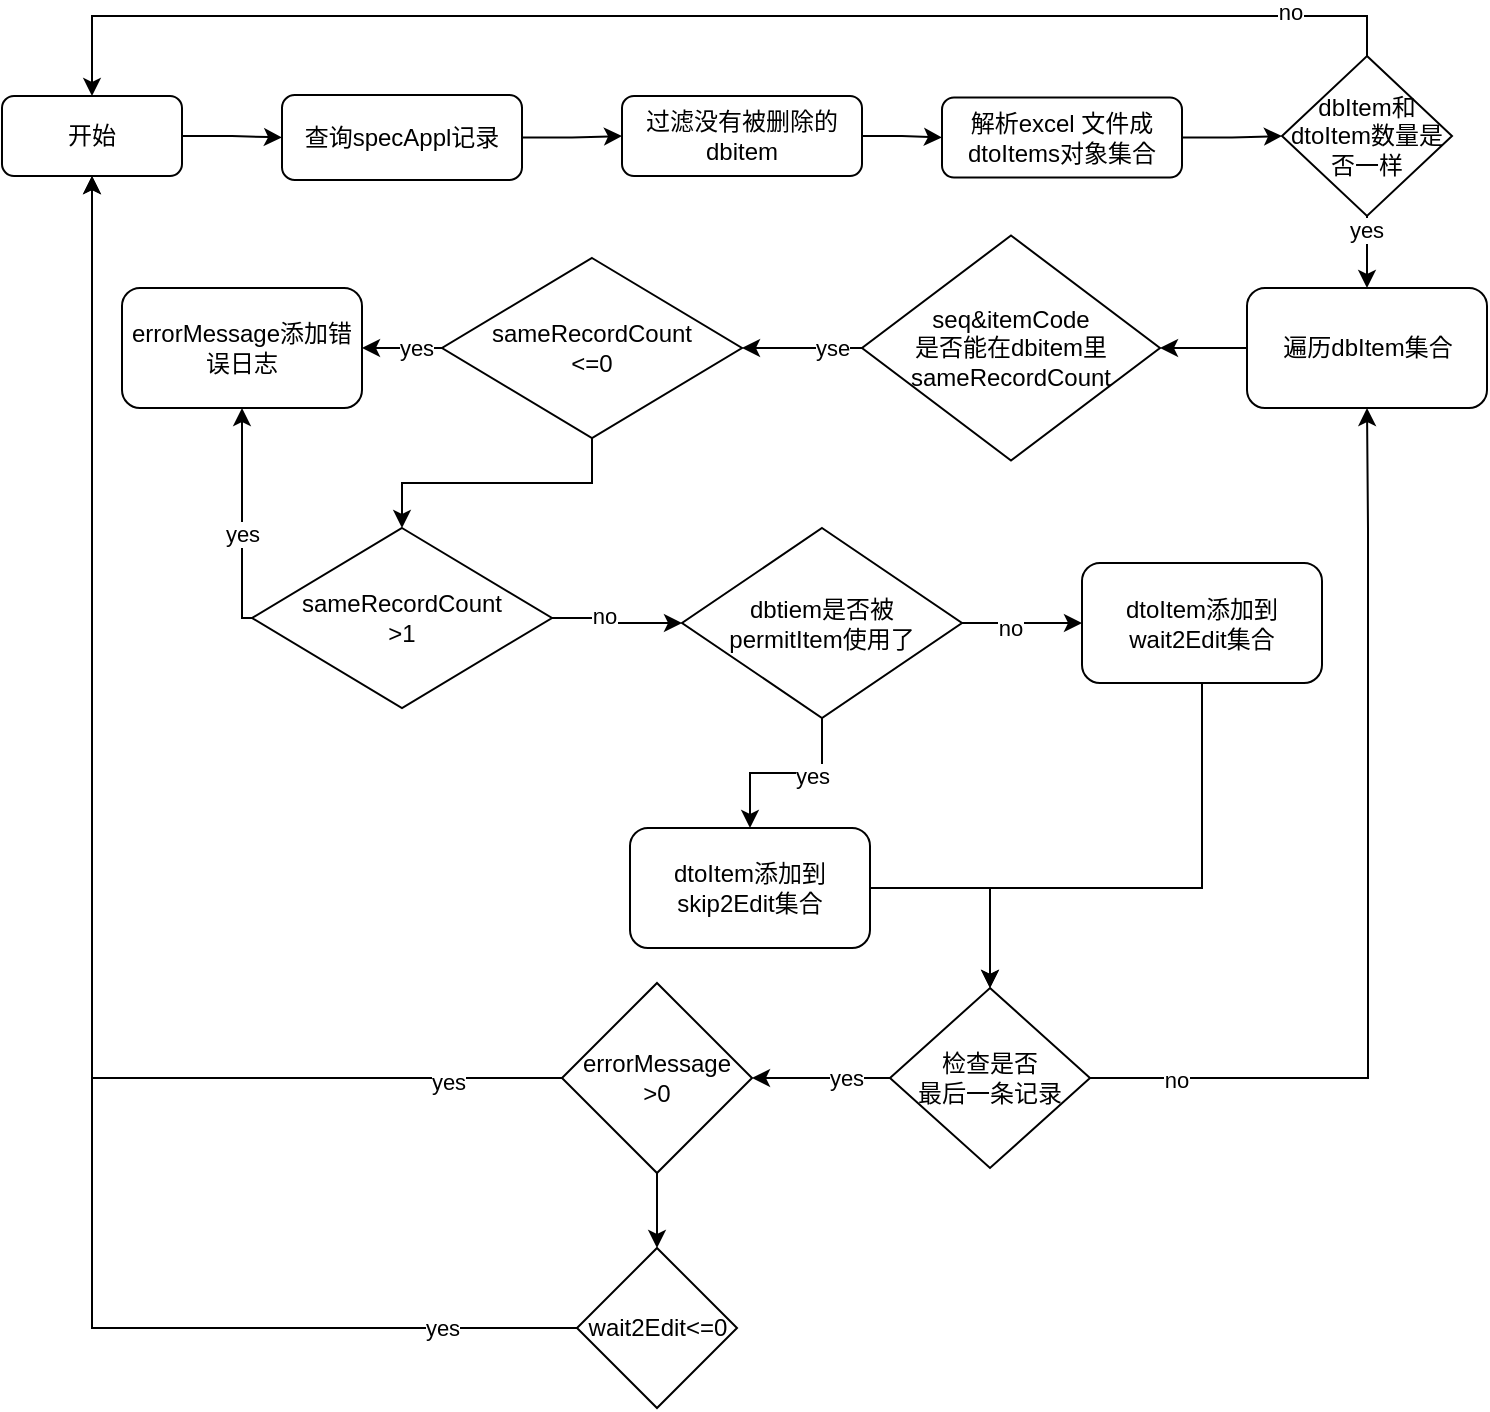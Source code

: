<mxfile version="20.4.0" type="github">
  <diagram id="C5RBs43oDa-KdzZeNtuy" name="Page-1">
    <mxGraphModel dx="1422" dy="780" grid="1" gridSize="10" guides="1" tooltips="1" connect="1" arrows="1" fold="1" page="1" pageScale="1" pageWidth="827" pageHeight="1169" math="0" shadow="0">
      <root>
        <mxCell id="WIyWlLk6GJQsqaUBKTNV-0" />
        <mxCell id="WIyWlLk6GJQsqaUBKTNV-1" parent="WIyWlLk6GJQsqaUBKTNV-0" />
        <mxCell id="RgUNQmBHwqO6JFGZNGBy-1" value="" style="edgeStyle=orthogonalEdgeStyle;rounded=0;orthogonalLoop=1;jettySize=auto;html=1;" edge="1" parent="WIyWlLk6GJQsqaUBKTNV-1" source="WIyWlLk6GJQsqaUBKTNV-3" target="RgUNQmBHwqO6JFGZNGBy-0">
          <mxGeometry relative="1" as="geometry" />
        </mxCell>
        <mxCell id="WIyWlLk6GJQsqaUBKTNV-3" value="开始" style="rounded=1;whiteSpace=wrap;html=1;fontSize=12;glass=0;strokeWidth=1;shadow=0;" parent="WIyWlLk6GJQsqaUBKTNV-1" vertex="1">
          <mxGeometry x="40" y="74" width="90" height="40" as="geometry" />
        </mxCell>
        <mxCell id="RgUNQmBHwqO6JFGZNGBy-3" value="" style="edgeStyle=orthogonalEdgeStyle;rounded=0;orthogonalLoop=1;jettySize=auto;html=1;" edge="1" parent="WIyWlLk6GJQsqaUBKTNV-1" source="RgUNQmBHwqO6JFGZNGBy-0" target="RgUNQmBHwqO6JFGZNGBy-2">
          <mxGeometry relative="1" as="geometry" />
        </mxCell>
        <mxCell id="RgUNQmBHwqO6JFGZNGBy-0" value="查询specAppl记录" style="whiteSpace=wrap;html=1;rounded=1;glass=0;strokeWidth=1;shadow=0;" vertex="1" parent="WIyWlLk6GJQsqaUBKTNV-1">
          <mxGeometry x="180" y="73.5" width="120" height="42.5" as="geometry" />
        </mxCell>
        <mxCell id="RgUNQmBHwqO6JFGZNGBy-5" style="edgeStyle=orthogonalEdgeStyle;rounded=0;orthogonalLoop=1;jettySize=auto;html=1;exitX=1;exitY=0.5;exitDx=0;exitDy=0;entryX=0;entryY=0.5;entryDx=0;entryDy=0;" edge="1" parent="WIyWlLk6GJQsqaUBKTNV-1" source="RgUNQmBHwqO6JFGZNGBy-2" target="RgUNQmBHwqO6JFGZNGBy-4">
          <mxGeometry relative="1" as="geometry" />
        </mxCell>
        <mxCell id="RgUNQmBHwqO6JFGZNGBy-2" value="过滤没有被删除的dbitem" style="whiteSpace=wrap;html=1;rounded=1;glass=0;strokeWidth=1;shadow=0;" vertex="1" parent="WIyWlLk6GJQsqaUBKTNV-1">
          <mxGeometry x="350" y="74" width="120" height="40" as="geometry" />
        </mxCell>
        <mxCell id="RgUNQmBHwqO6JFGZNGBy-8" style="edgeStyle=orthogonalEdgeStyle;rounded=0;orthogonalLoop=1;jettySize=auto;html=1;exitX=1;exitY=0.5;exitDx=0;exitDy=0;entryX=0;entryY=0.5;entryDx=0;entryDy=0;" edge="1" parent="WIyWlLk6GJQsqaUBKTNV-1" source="RgUNQmBHwqO6JFGZNGBy-4" target="RgUNQmBHwqO6JFGZNGBy-7">
          <mxGeometry relative="1" as="geometry" />
        </mxCell>
        <mxCell id="RgUNQmBHwqO6JFGZNGBy-4" value="解析excel 文件成dtoItems对象集合" style="rounded=1;whiteSpace=wrap;html=1;fontSize=12;glass=0;strokeWidth=1;shadow=0;" vertex="1" parent="WIyWlLk6GJQsqaUBKTNV-1">
          <mxGeometry x="510" y="74.75" width="120" height="40" as="geometry" />
        </mxCell>
        <mxCell id="RgUNQmBHwqO6JFGZNGBy-9" style="edgeStyle=orthogonalEdgeStyle;rounded=0;orthogonalLoop=1;jettySize=auto;html=1;exitX=0.5;exitY=0;exitDx=0;exitDy=0;entryX=0.5;entryY=0;entryDx=0;entryDy=0;" edge="1" parent="WIyWlLk6GJQsqaUBKTNV-1" source="RgUNQmBHwqO6JFGZNGBy-7" target="WIyWlLk6GJQsqaUBKTNV-3">
          <mxGeometry relative="1" as="geometry" />
        </mxCell>
        <mxCell id="RgUNQmBHwqO6JFGZNGBy-10" value="no" style="edgeLabel;html=1;align=center;verticalAlign=middle;resizable=0;points=[];" vertex="1" connectable="0" parent="RgUNQmBHwqO6JFGZNGBy-9">
          <mxGeometry x="-0.832" y="-2" relative="1" as="geometry">
            <mxPoint as="offset" />
          </mxGeometry>
        </mxCell>
        <mxCell id="RgUNQmBHwqO6JFGZNGBy-12" value="" style="edgeStyle=orthogonalEdgeStyle;rounded=0;orthogonalLoop=1;jettySize=auto;html=1;" edge="1" parent="WIyWlLk6GJQsqaUBKTNV-1" source="RgUNQmBHwqO6JFGZNGBy-7" target="RgUNQmBHwqO6JFGZNGBy-11">
          <mxGeometry relative="1" as="geometry" />
        </mxCell>
        <mxCell id="RgUNQmBHwqO6JFGZNGBy-21" value="yes" style="edgeLabel;html=1;align=center;verticalAlign=middle;resizable=0;points=[];" vertex="1" connectable="0" parent="RgUNQmBHwqO6JFGZNGBy-12">
          <mxGeometry x="-0.68" y="-1" relative="1" as="geometry">
            <mxPoint as="offset" />
          </mxGeometry>
        </mxCell>
        <mxCell id="RgUNQmBHwqO6JFGZNGBy-7" value="&lt;div&gt;dbItem和&lt;/div&gt;&lt;div&gt;dtoItem数量是否一样&lt;br&gt;&lt;/div&gt;" style="rhombus;whiteSpace=wrap;html=1;" vertex="1" parent="WIyWlLk6GJQsqaUBKTNV-1">
          <mxGeometry x="680" y="54" width="85" height="80" as="geometry" />
        </mxCell>
        <mxCell id="RgUNQmBHwqO6JFGZNGBy-16" style="edgeStyle=orthogonalEdgeStyle;rounded=0;orthogonalLoop=1;jettySize=auto;html=1;exitX=0;exitY=0.5;exitDx=0;exitDy=0;entryX=1;entryY=0.5;entryDx=0;entryDy=0;" edge="1" parent="WIyWlLk6GJQsqaUBKTNV-1" source="RgUNQmBHwqO6JFGZNGBy-11" target="RgUNQmBHwqO6JFGZNGBy-15">
          <mxGeometry relative="1" as="geometry" />
        </mxCell>
        <mxCell id="RgUNQmBHwqO6JFGZNGBy-11" value="遍历dbItem集合" style="rounded=1;whiteSpace=wrap;html=1;" vertex="1" parent="WIyWlLk6GJQsqaUBKTNV-1">
          <mxGeometry x="662.5" y="170" width="120" height="60" as="geometry" />
        </mxCell>
        <mxCell id="RgUNQmBHwqO6JFGZNGBy-18" value="" style="edgeStyle=orthogonalEdgeStyle;rounded=0;orthogonalLoop=1;jettySize=auto;html=1;" edge="1" parent="WIyWlLk6GJQsqaUBKTNV-1" source="RgUNQmBHwqO6JFGZNGBy-15" target="RgUNQmBHwqO6JFGZNGBy-17">
          <mxGeometry relative="1" as="geometry" />
        </mxCell>
        <mxCell id="RgUNQmBHwqO6JFGZNGBy-19" value="yse" style="edgeLabel;html=1;align=center;verticalAlign=middle;resizable=0;points=[];" vertex="1" connectable="0" parent="RgUNQmBHwqO6JFGZNGBy-18">
          <mxGeometry x="-0.697" y="1" relative="1" as="geometry">
            <mxPoint x="-6" y="-1" as="offset" />
          </mxGeometry>
        </mxCell>
        <mxCell id="RgUNQmBHwqO6JFGZNGBy-15" value="&lt;div&gt;seq&amp;amp;itemCode&lt;/div&gt;&lt;div&gt;是否能在dbitem里&lt;/div&gt;&lt;div&gt;sameRecordCount&lt;/div&gt;" style="rhombus;whiteSpace=wrap;html=1;" vertex="1" parent="WIyWlLk6GJQsqaUBKTNV-1">
          <mxGeometry x="470" y="143.75" width="149" height="112.5" as="geometry" />
        </mxCell>
        <mxCell id="RgUNQmBHwqO6JFGZNGBy-23" value="" style="edgeStyle=orthogonalEdgeStyle;rounded=0;orthogonalLoop=1;jettySize=auto;html=1;" edge="1" parent="WIyWlLk6GJQsqaUBKTNV-1" source="RgUNQmBHwqO6JFGZNGBy-17" target="RgUNQmBHwqO6JFGZNGBy-22">
          <mxGeometry relative="1" as="geometry" />
        </mxCell>
        <mxCell id="RgUNQmBHwqO6JFGZNGBy-24" value="yes" style="edgeLabel;html=1;align=center;verticalAlign=middle;resizable=0;points=[];" vertex="1" connectable="0" parent="RgUNQmBHwqO6JFGZNGBy-23">
          <mxGeometry x="-0.68" relative="1" as="geometry">
            <mxPoint x="-7" as="offset" />
          </mxGeometry>
        </mxCell>
        <mxCell id="RgUNQmBHwqO6JFGZNGBy-28" style="edgeStyle=orthogonalEdgeStyle;rounded=0;orthogonalLoop=1;jettySize=auto;html=1;exitX=0.5;exitY=1;exitDx=0;exitDy=0;entryX=0.5;entryY=0;entryDx=0;entryDy=0;" edge="1" parent="WIyWlLk6GJQsqaUBKTNV-1" source="RgUNQmBHwqO6JFGZNGBy-17" target="RgUNQmBHwqO6JFGZNGBy-27">
          <mxGeometry relative="1" as="geometry" />
        </mxCell>
        <mxCell id="RgUNQmBHwqO6JFGZNGBy-17" value="&lt;div&gt;sameRecordCount&lt;/div&gt;&amp;lt;=0" style="rhombus;whiteSpace=wrap;html=1;" vertex="1" parent="WIyWlLk6GJQsqaUBKTNV-1">
          <mxGeometry x="260" y="155" width="150" height="90" as="geometry" />
        </mxCell>
        <mxCell id="RgUNQmBHwqO6JFGZNGBy-22" value="errorMessage添加错误日志" style="rounded=1;whiteSpace=wrap;html=1;" vertex="1" parent="WIyWlLk6GJQsqaUBKTNV-1">
          <mxGeometry x="100" y="170" width="120" height="60" as="geometry" />
        </mxCell>
        <mxCell id="RgUNQmBHwqO6JFGZNGBy-30" style="edgeStyle=orthogonalEdgeStyle;rounded=0;orthogonalLoop=1;jettySize=auto;html=1;exitX=0;exitY=0.5;exitDx=0;exitDy=0;" edge="1" parent="WIyWlLk6GJQsqaUBKTNV-1" source="RgUNQmBHwqO6JFGZNGBy-27" target="RgUNQmBHwqO6JFGZNGBy-22">
          <mxGeometry relative="1" as="geometry">
            <Array as="points">
              <mxPoint x="160" y="335" />
            </Array>
          </mxGeometry>
        </mxCell>
        <mxCell id="RgUNQmBHwqO6JFGZNGBy-34" value="yes" style="edgeLabel;html=1;align=center;verticalAlign=middle;resizable=0;points=[];" vertex="1" connectable="0" parent="RgUNQmBHwqO6JFGZNGBy-30">
          <mxGeometry x="-0.553" relative="1" as="geometry">
            <mxPoint y="-23" as="offset" />
          </mxGeometry>
        </mxCell>
        <mxCell id="RgUNQmBHwqO6JFGZNGBy-32" value="" style="edgeStyle=orthogonalEdgeStyle;rounded=0;orthogonalLoop=1;jettySize=auto;html=1;entryX=0;entryY=0.5;entryDx=0;entryDy=0;" edge="1" parent="WIyWlLk6GJQsqaUBKTNV-1" source="RgUNQmBHwqO6JFGZNGBy-27" target="RgUNQmBHwqO6JFGZNGBy-33">
          <mxGeometry relative="1" as="geometry">
            <mxPoint x="440" y="371.25" as="targetPoint" />
          </mxGeometry>
        </mxCell>
        <mxCell id="RgUNQmBHwqO6JFGZNGBy-35" value="no" style="edgeLabel;html=1;align=center;verticalAlign=middle;resizable=0;points=[];" vertex="1" connectable="0" parent="RgUNQmBHwqO6JFGZNGBy-32">
          <mxGeometry x="-0.233" y="1" relative="1" as="geometry">
            <mxPoint as="offset" />
          </mxGeometry>
        </mxCell>
        <mxCell id="RgUNQmBHwqO6JFGZNGBy-27" value="&lt;div&gt;sameRecordCount&lt;/div&gt;&amp;gt;1" style="rhombus;whiteSpace=wrap;html=1;" vertex="1" parent="WIyWlLk6GJQsqaUBKTNV-1">
          <mxGeometry x="165" y="290" width="150" height="90" as="geometry" />
        </mxCell>
        <mxCell id="RgUNQmBHwqO6JFGZNGBy-37" value="" style="edgeStyle=orthogonalEdgeStyle;rounded=0;orthogonalLoop=1;jettySize=auto;html=1;" edge="1" parent="WIyWlLk6GJQsqaUBKTNV-1" source="RgUNQmBHwqO6JFGZNGBy-33" target="RgUNQmBHwqO6JFGZNGBy-36">
          <mxGeometry relative="1" as="geometry" />
        </mxCell>
        <mxCell id="RgUNQmBHwqO6JFGZNGBy-38" value="yes" style="edgeLabel;html=1;align=center;verticalAlign=middle;resizable=0;points=[];" vertex="1" connectable="0" parent="RgUNQmBHwqO6JFGZNGBy-37">
          <mxGeometry x="-0.272" relative="1" as="geometry">
            <mxPoint y="1" as="offset" />
          </mxGeometry>
        </mxCell>
        <mxCell id="RgUNQmBHwqO6JFGZNGBy-40" value="" style="edgeStyle=orthogonalEdgeStyle;rounded=0;orthogonalLoop=1;jettySize=auto;html=1;" edge="1" parent="WIyWlLk6GJQsqaUBKTNV-1" source="RgUNQmBHwqO6JFGZNGBy-33" target="RgUNQmBHwqO6JFGZNGBy-39">
          <mxGeometry relative="1" as="geometry" />
        </mxCell>
        <mxCell id="RgUNQmBHwqO6JFGZNGBy-41" value="no" style="edgeLabel;html=1;align=center;verticalAlign=middle;resizable=0;points=[];" vertex="1" connectable="0" parent="RgUNQmBHwqO6JFGZNGBy-40">
          <mxGeometry x="-0.218" y="-2" relative="1" as="geometry">
            <mxPoint as="offset" />
          </mxGeometry>
        </mxCell>
        <mxCell id="RgUNQmBHwqO6JFGZNGBy-33" value="&lt;div&gt;dbtiem是否被&lt;/div&gt;&lt;div&gt;permitItem使用了&lt;/div&gt;" style="rhombus;whiteSpace=wrap;html=1;" vertex="1" parent="WIyWlLk6GJQsqaUBKTNV-1">
          <mxGeometry x="380" y="290" width="140" height="95" as="geometry" />
        </mxCell>
        <mxCell id="RgUNQmBHwqO6JFGZNGBy-43" value="" style="edgeStyle=orthogonalEdgeStyle;rounded=0;orthogonalLoop=1;jettySize=auto;html=1;" edge="1" parent="WIyWlLk6GJQsqaUBKTNV-1" source="RgUNQmBHwqO6JFGZNGBy-36" target="RgUNQmBHwqO6JFGZNGBy-42">
          <mxGeometry relative="1" as="geometry" />
        </mxCell>
        <mxCell id="RgUNQmBHwqO6JFGZNGBy-36" value="dtoItem添加到skip2Edit集合" style="rounded=1;whiteSpace=wrap;html=1;" vertex="1" parent="WIyWlLk6GJQsqaUBKTNV-1">
          <mxGeometry x="354" y="440" width="120" height="60" as="geometry" />
        </mxCell>
        <mxCell id="RgUNQmBHwqO6JFGZNGBy-44" style="edgeStyle=orthogonalEdgeStyle;rounded=0;orthogonalLoop=1;jettySize=auto;html=1;exitX=0.5;exitY=1;exitDx=0;exitDy=0;entryX=0.5;entryY=0;entryDx=0;entryDy=0;" edge="1" parent="WIyWlLk6GJQsqaUBKTNV-1" source="RgUNQmBHwqO6JFGZNGBy-39" target="RgUNQmBHwqO6JFGZNGBy-42">
          <mxGeometry relative="1" as="geometry">
            <Array as="points">
              <mxPoint x="590" y="470" />
              <mxPoint x="560" y="470" />
            </Array>
          </mxGeometry>
        </mxCell>
        <mxCell id="RgUNQmBHwqO6JFGZNGBy-39" value="dtoItem添加到wait2Edit集合" style="rounded=1;whiteSpace=wrap;html=1;" vertex="1" parent="WIyWlLk6GJQsqaUBKTNV-1">
          <mxGeometry x="580" y="307.5" width="120" height="60" as="geometry" />
        </mxCell>
        <mxCell id="RgUNQmBHwqO6JFGZNGBy-45" style="edgeStyle=orthogonalEdgeStyle;rounded=0;orthogonalLoop=1;jettySize=auto;html=1;exitX=1;exitY=0.5;exitDx=0;exitDy=0;entryX=0.5;entryY=1;entryDx=0;entryDy=0;" edge="1" parent="WIyWlLk6GJQsqaUBKTNV-1" source="RgUNQmBHwqO6JFGZNGBy-42" target="RgUNQmBHwqO6JFGZNGBy-11">
          <mxGeometry relative="1" as="geometry">
            <Array as="points">
              <mxPoint x="723" y="565" />
              <mxPoint x="723" y="290" />
            </Array>
          </mxGeometry>
        </mxCell>
        <mxCell id="RgUNQmBHwqO6JFGZNGBy-46" value="no" style="edgeLabel;html=1;align=center;verticalAlign=middle;resizable=0;points=[];" vertex="1" connectable="0" parent="RgUNQmBHwqO6JFGZNGBy-45">
          <mxGeometry x="-0.82" y="-1" relative="1" as="geometry">
            <mxPoint as="offset" />
          </mxGeometry>
        </mxCell>
        <mxCell id="RgUNQmBHwqO6JFGZNGBy-48" value="" style="edgeStyle=orthogonalEdgeStyle;rounded=0;orthogonalLoop=1;jettySize=auto;html=1;entryX=1;entryY=0.5;entryDx=0;entryDy=0;" edge="1" parent="WIyWlLk6GJQsqaUBKTNV-1" source="RgUNQmBHwqO6JFGZNGBy-42" target="RgUNQmBHwqO6JFGZNGBy-51">
          <mxGeometry relative="1" as="geometry">
            <mxPoint x="380" y="565" as="targetPoint" />
          </mxGeometry>
        </mxCell>
        <mxCell id="RgUNQmBHwqO6JFGZNGBy-49" value="yes" style="edgeLabel;html=1;align=center;verticalAlign=middle;resizable=0;points=[];" vertex="1" connectable="0" parent="RgUNQmBHwqO6JFGZNGBy-48">
          <mxGeometry x="-0.744" relative="1" as="geometry">
            <mxPoint x="-13" as="offset" />
          </mxGeometry>
        </mxCell>
        <mxCell id="RgUNQmBHwqO6JFGZNGBy-42" value="&lt;div&gt;检查是否&lt;/div&gt;&lt;div&gt;最后一条记录&lt;br&gt;&lt;/div&gt;" style="rhombus;whiteSpace=wrap;html=1;" vertex="1" parent="WIyWlLk6GJQsqaUBKTNV-1">
          <mxGeometry x="484" y="520" width="100" height="90" as="geometry" />
        </mxCell>
        <mxCell id="RgUNQmBHwqO6JFGZNGBy-52" style="edgeStyle=orthogonalEdgeStyle;rounded=0;orthogonalLoop=1;jettySize=auto;html=1;exitX=0;exitY=0.5;exitDx=0;exitDy=0;entryX=0.5;entryY=1;entryDx=0;entryDy=0;" edge="1" parent="WIyWlLk6GJQsqaUBKTNV-1" source="RgUNQmBHwqO6JFGZNGBy-51" target="WIyWlLk6GJQsqaUBKTNV-3">
          <mxGeometry relative="1" as="geometry" />
        </mxCell>
        <mxCell id="RgUNQmBHwqO6JFGZNGBy-53" value="yes" style="edgeLabel;html=1;align=center;verticalAlign=middle;resizable=0;points=[];" vertex="1" connectable="0" parent="RgUNQmBHwqO6JFGZNGBy-52">
          <mxGeometry x="-0.834" y="2" relative="1" as="geometry">
            <mxPoint as="offset" />
          </mxGeometry>
        </mxCell>
        <mxCell id="RgUNQmBHwqO6JFGZNGBy-55" value="" style="edgeStyle=orthogonalEdgeStyle;rounded=0;orthogonalLoop=1;jettySize=auto;html=1;" edge="1" parent="WIyWlLk6GJQsqaUBKTNV-1" source="RgUNQmBHwqO6JFGZNGBy-51" target="RgUNQmBHwqO6JFGZNGBy-54">
          <mxGeometry relative="1" as="geometry" />
        </mxCell>
        <mxCell id="RgUNQmBHwqO6JFGZNGBy-51" value="&lt;div&gt;errorMessage&lt;/div&gt;&amp;gt;0" style="rhombus;whiteSpace=wrap;html=1;" vertex="1" parent="WIyWlLk6GJQsqaUBKTNV-1">
          <mxGeometry x="320" y="517.5" width="95" height="95" as="geometry" />
        </mxCell>
        <mxCell id="RgUNQmBHwqO6JFGZNGBy-56" style="edgeStyle=orthogonalEdgeStyle;rounded=0;orthogonalLoop=1;jettySize=auto;html=1;exitX=0;exitY=0.5;exitDx=0;exitDy=0;" edge="1" parent="WIyWlLk6GJQsqaUBKTNV-1" source="RgUNQmBHwqO6JFGZNGBy-54" target="WIyWlLk6GJQsqaUBKTNV-3">
          <mxGeometry relative="1" as="geometry" />
        </mxCell>
        <mxCell id="RgUNQmBHwqO6JFGZNGBy-57" value="yes" style="edgeLabel;html=1;align=center;verticalAlign=middle;resizable=0;points=[];" vertex="1" connectable="0" parent="RgUNQmBHwqO6JFGZNGBy-56">
          <mxGeometry x="-0.93" y="1" relative="1" as="geometry">
            <mxPoint x="-39" y="-1" as="offset" />
          </mxGeometry>
        </mxCell>
        <mxCell id="RgUNQmBHwqO6JFGZNGBy-54" value="wait2Edit&amp;lt;=0" style="rhombus;whiteSpace=wrap;html=1;" vertex="1" parent="WIyWlLk6GJQsqaUBKTNV-1">
          <mxGeometry x="327.5" y="650" width="80" height="80" as="geometry" />
        </mxCell>
      </root>
    </mxGraphModel>
  </diagram>
</mxfile>
